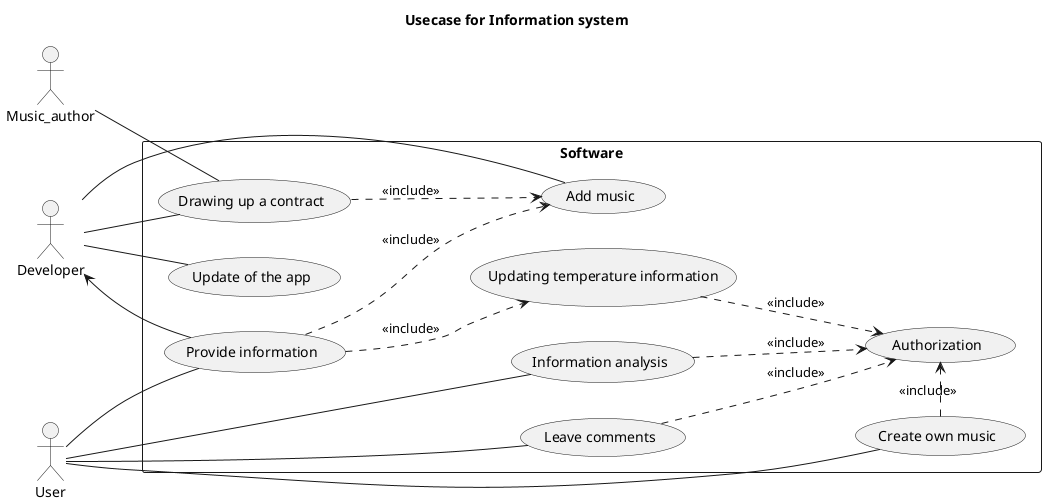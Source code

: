 @startuml
title Usecase for Information system
left to right direction

actor Music_author
actor Developer
actor User

rectangle Software{
  
  User -- (Create own music)
  User -- (Provide information)
  User -- (Leave comments)
  User -- (Information analysis)

 Developer -- (Add music)
 Developer -- (Drawing up a contract)
 Developer -- (Update of the app)

 Developer <-- (Provide information)

 Music_author -- (Drawing up a contract)

 (Information analysis) ..> (Authorization) : <<include>>
 (Leave comments) ..> (Authorization) : <<include>>
 (Provide information) ..> (Updating temperature information) : <<include>>
 (Provide information) ..> (Add music) : <<include>>
 (Updating temperature information) ..> (Authorization) : <<include>>
 (Drawing up a contract) ..> (Add music) : <<include>>
 (Create own music) .> (Authorization) : <<include>>
}

@enduml
